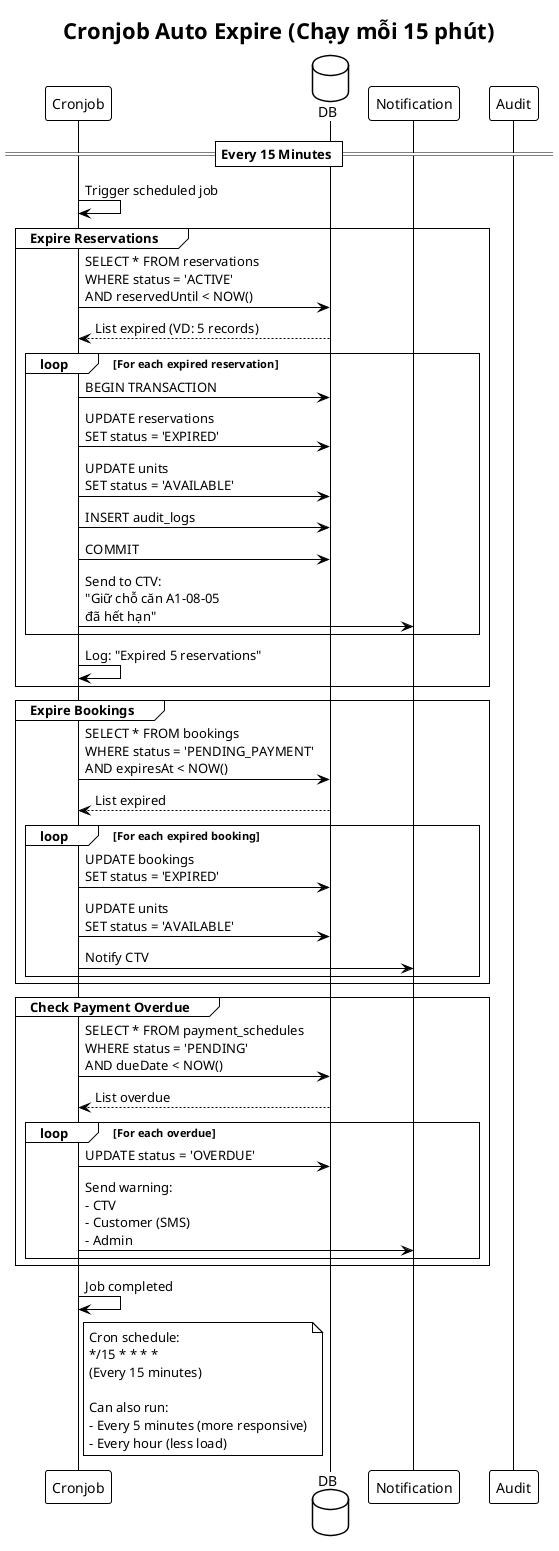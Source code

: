 @startuml
!theme plain
title Cronjob Auto Expire (Chạy mỗi 15 phút)

participant "Cronjob" as cron
database "DB" as db
participant "Notification" as notif
participant "Audit" as audit

== Every 15 Minutes ==

cron -> cron: Trigger scheduled job

group Expire Reservations
    cron -> db: SELECT * FROM reservations\nWHERE status = 'ACTIVE'\nAND reservedUntil < NOW()
    db --> cron: List expired (VD: 5 records)
    
    loop For each expired reservation
        cron -> db: BEGIN TRANSACTION
        cron -> db: UPDATE reservations\nSET status = 'EXPIRED'
        cron -> db: UPDATE units\nSET status = 'AVAILABLE'
        cron -> db: INSERT audit_logs
        cron -> db: COMMIT
        
        cron -> notif: Send to CTV:\n"Giữ chỗ căn A1-08-05\nđã hết hạn"
    end
    
    cron -> cron: Log: "Expired 5 reservations"
end

group Expire Bookings
    cron -> db: SELECT * FROM bookings\nWHERE status = 'PENDING_PAYMENT'\nAND expiresAt < NOW()
    db --> cron: List expired
    
    loop For each expired booking
        cron -> db: UPDATE bookings\nSET status = 'EXPIRED'
        cron -> db: UPDATE units\nSET status = 'AVAILABLE'
        cron -> notif: Notify CTV
    end
end

group Check Payment Overdue
    cron -> db: SELECT * FROM payment_schedules\nWHERE status = 'PENDING'\nAND dueDate < NOW()
    db --> cron: List overdue
    
    loop For each overdue
        cron -> db: UPDATE status = 'OVERDUE'
        cron -> notif: Send warning:\n- CTV\n- Customer (SMS)\n- Admin
    end
end

cron -> cron: Job completed

note right of cron
  Cron schedule:
  */15 * * * *
  (Every 15 minutes)
  
  Can also run:
  - Every 5 minutes (more responsive)
  - Every hour (less load)
end note

@enduml

